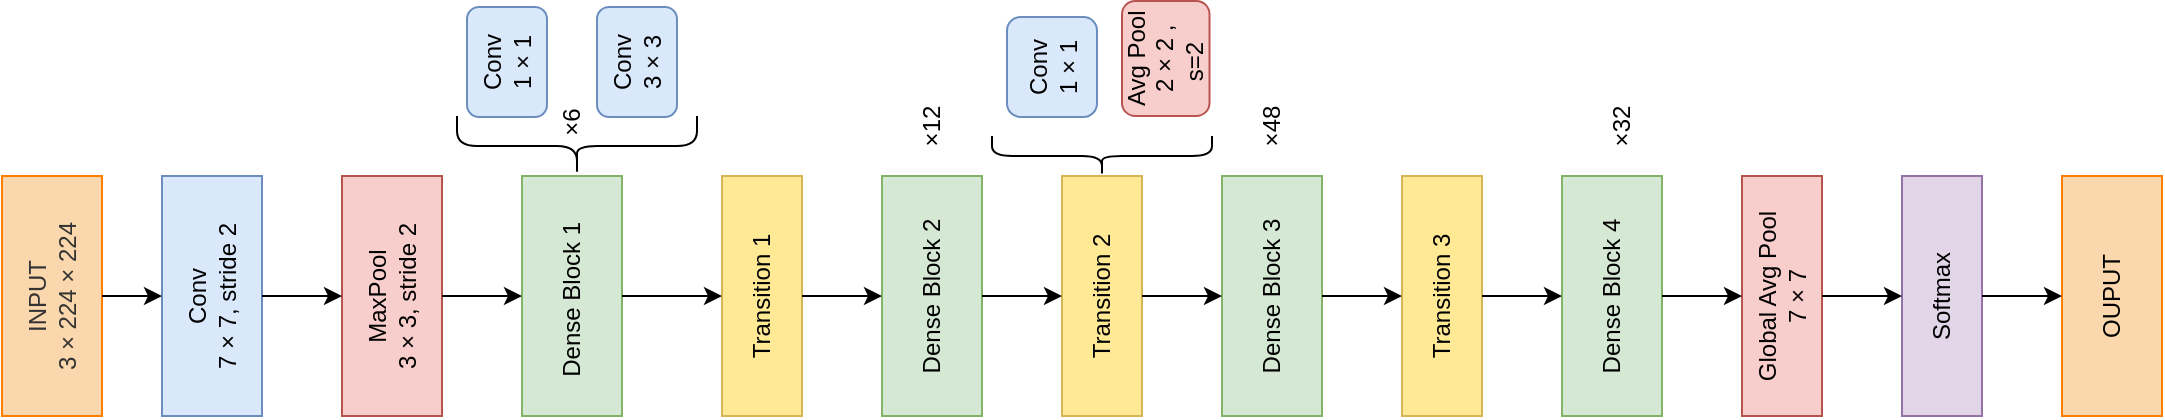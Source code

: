 <mxfile version="26.2.13">
  <diagram name="Page-1" id="u2-qgjki6OH3kRKuXSzU">
    <mxGraphModel dx="1643" dy="429" grid="1" gridSize="10" guides="1" tooltips="1" connect="1" arrows="1" fold="1" page="1" pageScale="1" pageWidth="827" pageHeight="1169" math="0" shadow="0">
      <root>
        <mxCell id="0" />
        <mxCell id="1" parent="0" />
        <mxCell id="Y3XH7hVWkZ8ZVpy4iutj-1" value="INPUT&lt;div&gt;3 × 224 × 224&lt;/div&gt;" style="rounded=0;whiteSpace=wrap;html=1;fillColor=#FAD7AC;fontColor=#333333;strokeColor=#FF8000;rotation=-90;" vertex="1" parent="1">
          <mxGeometry x="-110" y="660" width="120" height="50" as="geometry" />
        </mxCell>
        <mxCell id="Y3XH7hVWkZ8ZVpy4iutj-2" value="Conv&lt;div&gt;7 × 7,&amp;nbsp;stride 2&lt;/div&gt;" style="rounded=0;whiteSpace=wrap;html=1;fillColor=#dae8fc;strokeColor=#6c8ebf;rotation=-90;" vertex="1" parent="1">
          <mxGeometry x="-30" y="660" width="120" height="50" as="geometry" />
        </mxCell>
        <mxCell id="Y3XH7hVWkZ8ZVpy4iutj-3" value="MaxPool&lt;div&gt;3 × 3, stride 2&lt;/div&gt;" style="rounded=0;whiteSpace=wrap;html=1;fillColor=#f8cecc;strokeColor=#b85450;rotation=-90;" vertex="1" parent="1">
          <mxGeometry x="60" y="660" width="120" height="50" as="geometry" />
        </mxCell>
        <mxCell id="Y3XH7hVWkZ8ZVpy4iutj-4" value="Dense Block 1&amp;nbsp;" style="rounded=0;whiteSpace=wrap;html=1;fillColor=#d5e8d4;strokeColor=#82b366;rotation=-90;" vertex="1" parent="1">
          <mxGeometry x="150" y="660" width="120" height="50" as="geometry" />
        </mxCell>
        <mxCell id="Y3XH7hVWkZ8ZVpy4iutj-5" value="Transition 1" style="rounded=0;whiteSpace=wrap;html=1;fillColor=#FFE995;strokeColor=#d6b656;gradientColor=none;rotation=-90;" vertex="1" parent="1">
          <mxGeometry x="245" y="665" width="120" height="40" as="geometry" />
        </mxCell>
        <mxCell id="Y3XH7hVWkZ8ZVpy4iutj-6" value="Dense Block 2" style="rounded=0;whiteSpace=wrap;html=1;fillColor=#d5e8d4;strokeColor=#82b366;rotation=-90;" vertex="1" parent="1">
          <mxGeometry x="330" y="660" width="120" height="50" as="geometry" />
        </mxCell>
        <mxCell id="Y3XH7hVWkZ8ZVpy4iutj-7" value="Transition 2" style="rounded=0;whiteSpace=wrap;html=1;fillColor=#FFE995;strokeColor=#d6b656;rotation=-90;" vertex="1" parent="1">
          <mxGeometry x="415" y="665" width="120" height="40" as="geometry" />
        </mxCell>
        <mxCell id="Y3XH7hVWkZ8ZVpy4iutj-8" value="Dense Block 3" style="rounded=0;whiteSpace=wrap;html=1;fillColor=#d5e8d4;strokeColor=#82b366;rotation=-90;" vertex="1" parent="1">
          <mxGeometry x="500" y="660" width="120" height="50" as="geometry" />
        </mxCell>
        <mxCell id="Y3XH7hVWkZ8ZVpy4iutj-9" value="Transition 3" style="rounded=0;whiteSpace=wrap;html=1;fillColor=#FFE995;strokeColor=#d6b656;rotation=-90;" vertex="1" parent="1">
          <mxGeometry x="585" y="665" width="120" height="40" as="geometry" />
        </mxCell>
        <mxCell id="Y3XH7hVWkZ8ZVpy4iutj-11" value="Dense Block 4" style="rounded=0;whiteSpace=wrap;html=1;fillColor=#d5e8d4;strokeColor=#82b366;rotation=-90;" vertex="1" parent="1">
          <mxGeometry x="670" y="660" width="120" height="50" as="geometry" />
        </mxCell>
        <mxCell id="Y3XH7hVWkZ8ZVpy4iutj-12" value="Global Avg Pool&lt;div&gt;7 × 7&lt;/div&gt;" style="rounded=0;whiteSpace=wrap;html=1;fillColor=#f8cecc;strokeColor=#b85450;rotation=-90;" vertex="1" parent="1">
          <mxGeometry x="755" y="665" width="120" height="40" as="geometry" />
        </mxCell>
        <mxCell id="Y3XH7hVWkZ8ZVpy4iutj-13" value="Softmax" style="rounded=0;whiteSpace=wrap;html=1;fillColor=#e1d5e7;strokeColor=#9673a6;rotation=-90;" vertex="1" parent="1">
          <mxGeometry x="835" y="665" width="120" height="40" as="geometry" />
        </mxCell>
        <mxCell id="Y3XH7hVWkZ8ZVpy4iutj-14" value="OUPUT" style="rounded=0;whiteSpace=wrap;html=1;fillColor=#FAD7AC;strokeColor=#FF8000;rotation=-90;" vertex="1" parent="1">
          <mxGeometry x="920" y="660" width="120" height="50" as="geometry" />
        </mxCell>
        <mxCell id="Y3XH7hVWkZ8ZVpy4iutj-17" value="&lt;div&gt;Conv&lt;/div&gt;1 × 1" style="rounded=1;whiteSpace=wrap;html=1;fillColor=#dae8fc;strokeColor=#6c8ebf;rotation=-90;" vertex="1" parent="1">
          <mxGeometry x="150" y="548" width="55" height="40" as="geometry" />
        </mxCell>
        <mxCell id="Y3XH7hVWkZ8ZVpy4iutj-18" value="Conv&lt;div&gt;3 × 3&lt;/div&gt;" style="rounded=1;whiteSpace=wrap;html=1;fillColor=#dae8fc;strokeColor=#6c8ebf;rotation=-90;" vertex="1" parent="1">
          <mxGeometry x="215" y="548" width="55" height="40" as="geometry" />
        </mxCell>
        <mxCell id="Y3XH7hVWkZ8ZVpy4iutj-22" value="" style="shape=curlyBracket;whiteSpace=wrap;html=1;rounded=1;labelPosition=left;verticalLabelPosition=middle;align=right;verticalAlign=middle;rotation=-90;" vertex="1" parent="1">
          <mxGeometry x="197.5" y="550" width="30" height="120" as="geometry" />
        </mxCell>
        <mxCell id="Y3XH7hVWkZ8ZVpy4iutj-24" value="×6" style="whiteSpace=wrap;html=1;aspect=fixed;strokeColor=none;rotation=-90;" vertex="1" parent="1">
          <mxGeometry x="200" y="588" width="20" height="20" as="geometry" />
        </mxCell>
        <mxCell id="Y3XH7hVWkZ8ZVpy4iutj-26" value="×12" style="whiteSpace=wrap;html=1;aspect=fixed;strokeColor=none;rotation=-90;" vertex="1" parent="1">
          <mxGeometry x="375" y="585" width="30" height="30" as="geometry" />
        </mxCell>
        <mxCell id="Y3XH7hVWkZ8ZVpy4iutj-27" value="×48" style="whiteSpace=wrap;html=1;aspect=fixed;strokeColor=none;rotation=-90;" vertex="1" parent="1">
          <mxGeometry x="545" y="585" width="30" height="30" as="geometry" />
        </mxCell>
        <mxCell id="Y3XH7hVWkZ8ZVpy4iutj-28" value="×32" style="whiteSpace=wrap;html=1;aspect=fixed;strokeColor=none;rotation=-90;" vertex="1" parent="1">
          <mxGeometry x="720" y="585" width="30" height="30" as="geometry" />
        </mxCell>
        <mxCell id="Y3XH7hVWkZ8ZVpy4iutj-29" value="" style="shape=curlyBracket;whiteSpace=wrap;html=1;rounded=1;labelPosition=left;verticalLabelPosition=middle;align=right;verticalAlign=middle;size=0.5;rotation=-90;" vertex="1" parent="1">
          <mxGeometry x="465" y="560" width="20" height="110" as="geometry" />
        </mxCell>
        <mxCell id="Y3XH7hVWkZ8ZVpy4iutj-30" value="Conv&lt;div&gt;1 × 1&lt;/div&gt;" style="rounded=1;whiteSpace=wrap;html=1;fillColor=#dae8fc;strokeColor=#6c8ebf;rotation=-90;" vertex="1" parent="1">
          <mxGeometry x="425" y="548" width="50" height="45" as="geometry" />
        </mxCell>
        <mxCell id="Y3XH7hVWkZ8ZVpy4iutj-31" value="Avg Pool&lt;div&gt;2 × 2&amp;nbsp;, s=2&amp;nbsp;&lt;/div&gt;" style="rounded=1;whiteSpace=wrap;html=1;fillColor=#f8cecc;strokeColor=#b85450;rotation=-90;" vertex="1" parent="1">
          <mxGeometry x="478.13" y="544.38" width="57.5" height="43.75" as="geometry" />
        </mxCell>
        <mxCell id="Y3XH7hVWkZ8ZVpy4iutj-32" value="" style="endArrow=classic;html=1;rounded=0;exitX=0.5;exitY=1;exitDx=0;exitDy=0;entryX=0.5;entryY=0;entryDx=0;entryDy=0;" edge="1" parent="1" source="Y3XH7hVWkZ8ZVpy4iutj-1" target="Y3XH7hVWkZ8ZVpy4iutj-2">
          <mxGeometry width="50" height="50" relative="1" as="geometry">
            <mxPoint x="5" y="675" as="sourcePoint" />
            <mxPoint x="-45" y="625" as="targetPoint" />
          </mxGeometry>
        </mxCell>
        <mxCell id="Y3XH7hVWkZ8ZVpy4iutj-33" value="" style="endArrow=classic;html=1;rounded=0;exitX=0.5;exitY=1;exitDx=0;exitDy=0;entryX=0.5;entryY=0;entryDx=0;entryDy=0;" edge="1" parent="1">
          <mxGeometry width="50" height="50" relative="1" as="geometry">
            <mxPoint x="55" y="685" as="sourcePoint" />
            <mxPoint x="95" y="685" as="targetPoint" />
          </mxGeometry>
        </mxCell>
        <mxCell id="Y3XH7hVWkZ8ZVpy4iutj-34" value="" style="endArrow=classic;html=1;rounded=0;exitX=0.5;exitY=1;exitDx=0;exitDy=0;entryX=0.5;entryY=0;entryDx=0;entryDy=0;" edge="1" parent="1">
          <mxGeometry width="50" height="50" relative="1" as="geometry">
            <mxPoint x="145" y="685" as="sourcePoint" />
            <mxPoint x="185" y="685" as="targetPoint" />
          </mxGeometry>
        </mxCell>
        <mxCell id="Y3XH7hVWkZ8ZVpy4iutj-35" value="" style="endArrow=classic;html=1;rounded=0;exitX=0.5;exitY=1;exitDx=0;exitDy=0;entryX=0.5;entryY=0;entryDx=0;entryDy=0;" edge="1" parent="1">
          <mxGeometry width="50" height="50" relative="1" as="geometry">
            <mxPoint x="235" y="685" as="sourcePoint" />
            <mxPoint x="285" y="685" as="targetPoint" />
          </mxGeometry>
        </mxCell>
        <mxCell id="Y3XH7hVWkZ8ZVpy4iutj-36" value="" style="endArrow=classic;html=1;rounded=0;exitX=0.5;exitY=1;exitDx=0;exitDy=0;entryX=0.5;entryY=0;entryDx=0;entryDy=0;" edge="1" parent="1">
          <mxGeometry width="50" height="50" relative="1" as="geometry">
            <mxPoint x="325" y="685" as="sourcePoint" />
            <mxPoint x="365" y="685" as="targetPoint" />
          </mxGeometry>
        </mxCell>
        <mxCell id="Y3XH7hVWkZ8ZVpy4iutj-37" value="" style="endArrow=classic;html=1;rounded=0;exitX=0.5;exitY=1;exitDx=0;exitDy=0;entryX=0.5;entryY=0;entryDx=0;entryDy=0;" edge="1" parent="1">
          <mxGeometry width="50" height="50" relative="1" as="geometry">
            <mxPoint x="415" y="685" as="sourcePoint" />
            <mxPoint x="455" y="685" as="targetPoint" />
          </mxGeometry>
        </mxCell>
        <mxCell id="Y3XH7hVWkZ8ZVpy4iutj-38" value="" style="endArrow=classic;html=1;rounded=0;exitX=0.5;exitY=1;exitDx=0;exitDy=0;entryX=0.5;entryY=0;entryDx=0;entryDy=0;" edge="1" parent="1">
          <mxGeometry width="50" height="50" relative="1" as="geometry">
            <mxPoint x="495" y="685" as="sourcePoint" />
            <mxPoint x="535" y="685" as="targetPoint" />
          </mxGeometry>
        </mxCell>
        <mxCell id="Y3XH7hVWkZ8ZVpy4iutj-39" value="" style="endArrow=classic;html=1;rounded=0;exitX=0.5;exitY=1;exitDx=0;exitDy=0;entryX=0.5;entryY=0;entryDx=0;entryDy=0;" edge="1" parent="1">
          <mxGeometry width="50" height="50" relative="1" as="geometry">
            <mxPoint x="585" y="685" as="sourcePoint" />
            <mxPoint x="625" y="685" as="targetPoint" />
          </mxGeometry>
        </mxCell>
        <mxCell id="Y3XH7hVWkZ8ZVpy4iutj-40" value="" style="endArrow=classic;html=1;rounded=0;exitX=0.5;exitY=1;exitDx=0;exitDy=0;entryX=0.5;entryY=0;entryDx=0;entryDy=0;" edge="1" parent="1">
          <mxGeometry width="50" height="50" relative="1" as="geometry">
            <mxPoint x="665" y="685" as="sourcePoint" />
            <mxPoint x="705" y="685" as="targetPoint" />
          </mxGeometry>
        </mxCell>
        <mxCell id="Y3XH7hVWkZ8ZVpy4iutj-41" value="" style="endArrow=classic;html=1;rounded=0;exitX=0.5;exitY=1;exitDx=0;exitDy=0;entryX=0.5;entryY=0;entryDx=0;entryDy=0;" edge="1" parent="1">
          <mxGeometry width="50" height="50" relative="1" as="geometry">
            <mxPoint x="755" y="685" as="sourcePoint" />
            <mxPoint x="795" y="685" as="targetPoint" />
          </mxGeometry>
        </mxCell>
        <mxCell id="Y3XH7hVWkZ8ZVpy4iutj-42" value="" style="endArrow=classic;html=1;rounded=0;exitX=0.5;exitY=1;exitDx=0;exitDy=0;entryX=0.5;entryY=0;entryDx=0;entryDy=0;" edge="1" parent="1">
          <mxGeometry width="50" height="50" relative="1" as="geometry">
            <mxPoint x="835" y="685" as="sourcePoint" />
            <mxPoint x="875" y="685" as="targetPoint" />
          </mxGeometry>
        </mxCell>
        <mxCell id="Y3XH7hVWkZ8ZVpy4iutj-43" value="" style="endArrow=classic;html=1;rounded=0;exitX=0.5;exitY=1;exitDx=0;exitDy=0;entryX=0.5;entryY=0;entryDx=0;entryDy=0;" edge="1" parent="1">
          <mxGeometry width="50" height="50" relative="1" as="geometry">
            <mxPoint x="915" y="685" as="sourcePoint" />
            <mxPoint x="955" y="685" as="targetPoint" />
          </mxGeometry>
        </mxCell>
      </root>
    </mxGraphModel>
  </diagram>
</mxfile>
